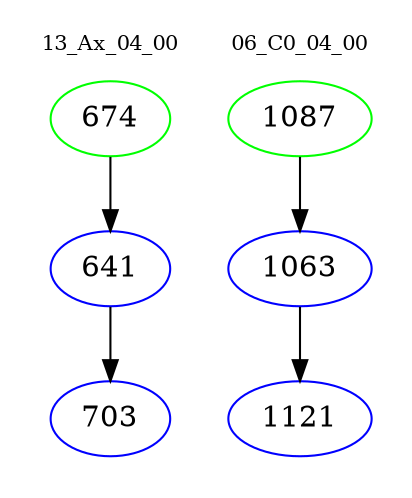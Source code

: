 digraph{
subgraph cluster_0 {
color = white
label = "13_Ax_04_00";
fontsize=10;
T0_674 [label="674", color="green"]
T0_674 -> T0_641 [color="black"]
T0_641 [label="641", color="blue"]
T0_641 -> T0_703 [color="black"]
T0_703 [label="703", color="blue"]
}
subgraph cluster_1 {
color = white
label = "06_C0_04_00";
fontsize=10;
T1_1087 [label="1087", color="green"]
T1_1087 -> T1_1063 [color="black"]
T1_1063 [label="1063", color="blue"]
T1_1063 -> T1_1121 [color="black"]
T1_1121 [label="1121", color="blue"]
}
}
